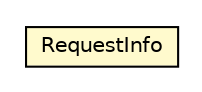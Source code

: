 #!/usr/local/bin/dot
#
# Class diagram 
# Generated by UMLGraph version 5.1 (http://www.umlgraph.org/)
#

digraph G {
	edge [fontname="Helvetica",fontsize=10,labelfontname="Helvetica",labelfontsize=10];
	node [fontname="Helvetica",fontsize=10,shape=plaintext];
	nodesep=0.25;
	ranksep=0.5;
	// pt.ist.fenixframework.pstm.RequestInfo
	c12019 [label=<<table title="pt.ist.fenixframework.pstm.RequestInfo" border="0" cellborder="1" cellspacing="0" cellpadding="2" port="p" bgcolor="lemonChiffon" href="./RequestInfo.html">
		<tr><td><table border="0" cellspacing="0" cellpadding="1">
<tr><td align="center" balign="center"> RequestInfo </td></tr>
		</table></td></tr>
		</table>>, fontname="Helvetica", fontcolor="black", fontsize=10.0];
}

